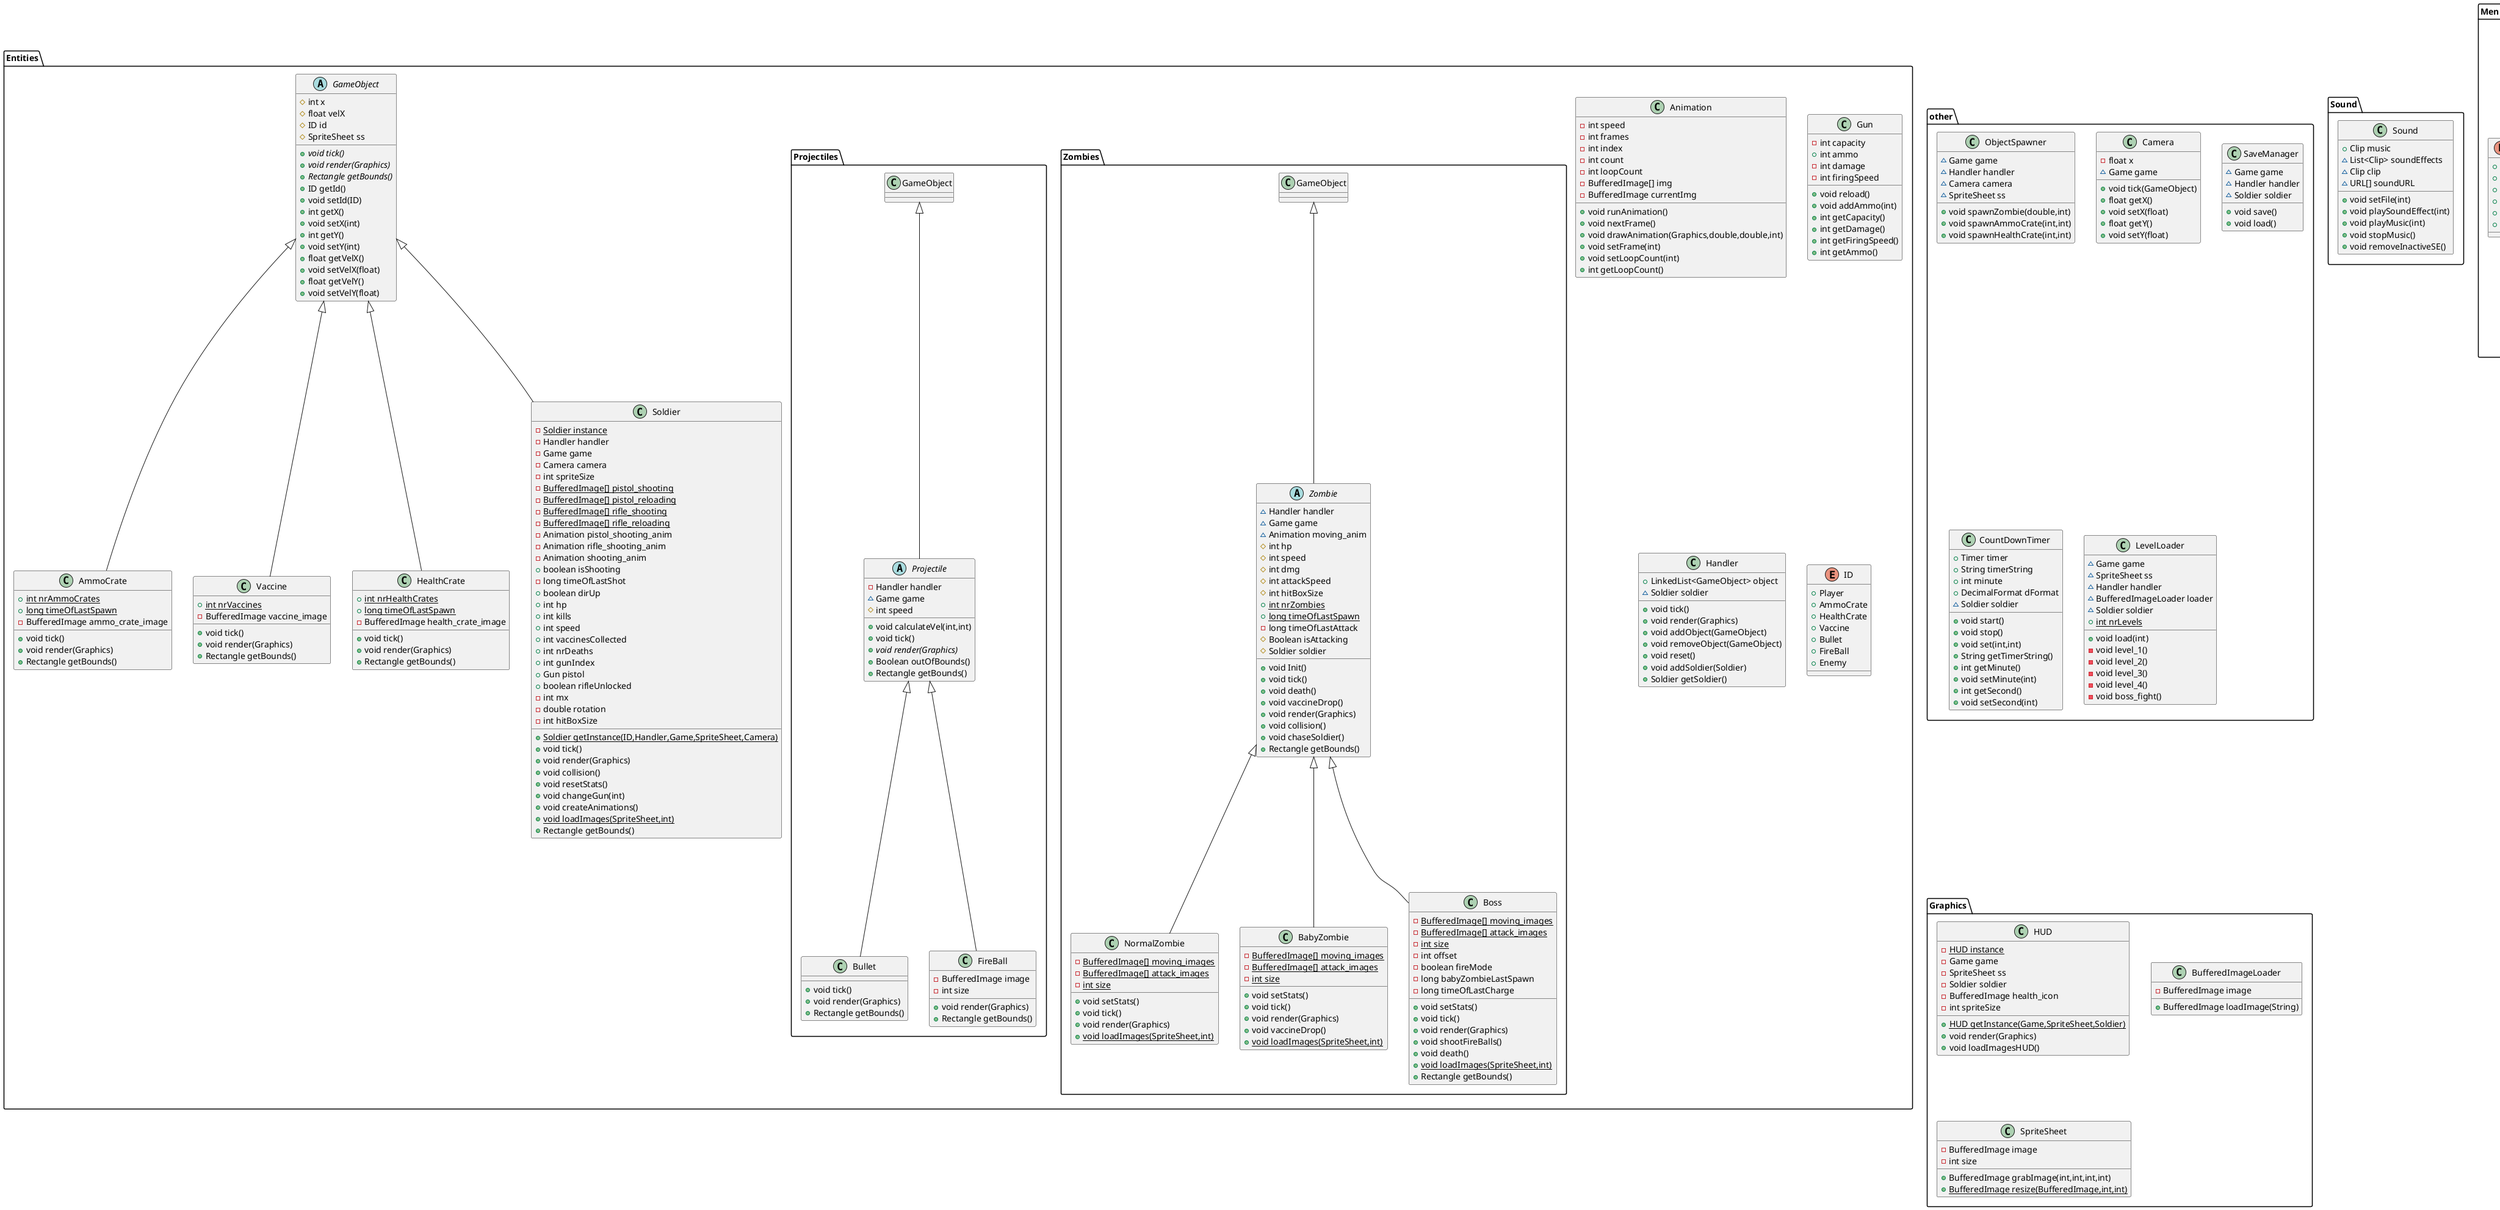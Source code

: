 @startuml
class Entities.AmmoCrate {
+ {static} int nrAmmoCrates
+ {static} long timeOfLastSpawn
- BufferedImage ammo_crate_image
+ void tick()
+ void render(Graphics)
+ Rectangle getBounds()
}
class Entities.Animation {
- int speed
- int frames
- int index
- int count
- int loopCount
- BufferedImage[] img
- BufferedImage currentImg
+ void runAnimation()
+ void nextFrame()
+ void drawAnimation(Graphics,double,double,int)
+ void setFrame(int)
+ void setLoopCount(int)
+ int getLoopCount()
}
class Entities.Vaccine {
+ {static} int nrVaccines
- BufferedImage vaccine_image
+ void tick()
+ void render(Graphics)
+ Rectangle getBounds()
}
class Sound.Sound {
+ Clip music
~ List<Clip> soundEffects
~ Clip clip
~ URL[] soundURL
+ void setFile(int)
+ void playSoundEffect(int)
+ void playMusic(int)
+ void stopMusic()
+ void removeInactiveSE()
}
class other.ObjectSpawner {
~ Game game
~ Handler handler
~ Camera camera
~ SpriteSheet ss
+ void spawnZombie(double,int)
+ void spawnAmmoCrate(int,int)
+ void spawnHealthCrate(int,int)
}
abstract class Entities.Zombies.Zombie {
~ Handler handler
~ Game game
~ Animation moving_anim
# int hp
# int speed
# int dmg
# int attackSpeed
# int hitBoxSize
+ {static} int nrZombies
+ {static} long timeOfLastSpawn
- long timeOfLastAttack
# Boolean isAttacking
# Soldier soldier
+ void Init()
+ void tick()
+ void death()
+ void vaccineDrop()
+ void render(Graphics)
+ void collision()
+ void chaseSoldier()
+ Rectangle getBounds()
}
class other.Camera {
- float x
~ Game game
+ void tick(GameObject)
+ float getX()
+ void setX(float)
+ float getY()
+ void setY(float)
}
class Entities.Gun {
- int capacity
+ int ammo
- int damage
- int firingSpeed
+ void reload()
+ void addAmmo(int)
+ int getCapacity()
+ int getDamage()
+ int getFiringSpeed()
+ int getAmmo()
}
abstract class Entities.GameObject {
# int x
# float velX
# ID id
# SpriteSheet ss
+ {abstract}void tick()
+ {abstract}void render(Graphics)
+ {abstract}Rectangle getBounds()
+ ID getId()
+ void setId(ID)
+ int getX()
+ void setX(int)
+ int getY()
+ void setY(int)
+ float getVelX()
+ void setVelX(float)
+ float getVelY()
+ void setVelY(float)
}
class Entities.Projectiles.Bullet {
+ void tick()
+ void render(Graphics)
+ Rectangle getBounds()
}
class Entities.HealthCrate {
+ {static} int nrHealthCrates
+ {static} long timeOfLastSpawn
- BufferedImage health_crate_image
+ void tick()
+ void render(Graphics)
+ Rectangle getBounds()
}
class Menu.MenuManager {
- Game game
- Soldier soldier
- int width
- BufferedImage menu_image
- MenuState state
- int select
+ void render(Graphics)
+ void input(int)
+ void setState(MenuState)
+ MenuState getState()
- void renderMainMenu(Graphics)
- void renderPauseMenu(Graphics)
- void renderAboutPage(Graphics)
- void renderLevelFinished(Graphics)
- void renderGameFinished(Graphics)
- void renderSettingsMenu(Graphics)
- void mainMenuInput(int)
- void pauseMenuInput(int)
- void aboutPageInput(int)
- void levelFinishedInput(int)
- void gameFinishedInput(int)
- void settingsMenuInput(int)
- void menuNavigation(int,int)
- void renderLevelPassed(Graphics)
- void renderLevelLost(Graphics)
}
class other.SaveManager {
~ Game game
~ Handler handler
~ Soldier soldier
+ void save()
+ void load()
}
class Entities.Soldier {
- {static} Soldier instance
- Handler handler
- Game game
- Camera camera
- int spriteSize
- {static} BufferedImage[] pistol_shooting
- {static} BufferedImage[] pistol_reloading
- {static} BufferedImage[] rifle_shooting
- {static} BufferedImage[] rifle_reloading
- Animation pistol_shooting_anim
- Animation rifle_shooting_anim
- Animation shooting_anim
+ boolean isShooting
- long timeOfLastShot
+ boolean dirUp
+ int hp
+ int kills
+ int speed
+ int vaccinesCollected
+ int nrDeaths
+ int gunIndex
+ Gun pistol
+ boolean rifleUnlocked
- int mx
- double rotation
- int hitBoxSize
+ {static} Soldier getInstance(ID,Handler,Game,SpriteSheet,Camera)
+ void tick()
+ void render(Graphics)
+ void collision()
+ void resetStats()
+ void changeGun(int)
+ void createAnimations()
+ {static} void loadImages(SpriteSheet,int)
+ Rectangle getBounds()
}
enum Menu.MenuState {
+  mainMenu
+  pauseMenu
+  aboutPage
+  levelFinished
+  gameFinished
+  settingsMenu
}
class Main.Game {
- boolean isRunning
+ boolean won
- Thread thread
- Handler handler
- Camera camera
- SpriteSheet ss
- Sound sound
+ int width
+ int height
+ boolean soundOn
+ int spriteSize
+ BufferedImage map
- int fps
+ CountDownTimer countDownTimer
- ObjectSpawner objectSpawner
+ LevelLoader levelLoader
+ int levelIndex
- HUD hud
+ Soldier soldier
+ MenuManager menuManager
+ boolean inMenu
- SaveManager saveManager
+ int difficulty
+ {static} void main(String[])
- void start()
- void stop()
+ void run()
+ void tick()
+ void render()
+ void saveGame()
+ void loadGame()
+ void playMusic(int)
+ void stopMusic()
+ void muteMusic()
+ void unmuteMusic()
+ void playSoundEffect(int)
+ void renderGame(Graphics)
+ void renderLoadingScreen(Graphics)
}
class Graphics.HUD {
- {static} HUD instance
- Game game
- SpriteSheet ss
- Soldier soldier
- BufferedImage health_icon
- int spriteSize
+ {static} HUD getInstance(Game,SpriteSheet,Soldier)
+ void render(Graphics)
+ void loadImagesHUD()
}
class other.CountDownTimer {
+ Timer timer
+ String timerString
+ int minute
+ DecimalFormat dFormat
~ Soldier soldier
+ void start()
+ void stop()
+ void set(int,int)
+ String getTimerString()
+ int getMinute()
+ void setMinute(int)
+ int getSecond()
+ void setSecond(int)
}
class Entities.Handler {
+ LinkedList<GameObject> object
~ Soldier soldier
+ void tick()
+ void render(Graphics)
+ void addObject(GameObject)
+ void removeObject(GameObject)
+ void reset()
+ void addSoldier(Soldier)
+ Soldier getSoldier()
}
abstract class Entities.Projectiles.Projectile {
- Handler handler
~ Game game
# int speed
+ void calculateVel(int,int)
+ void tick()
+ {abstract}void render(Graphics)
+ Boolean outOfBounds()
+ Rectangle getBounds()
}
class other.LevelLoader {
~ Game game
~ SpriteSheet ss
~ Handler handler
~ BufferedImageLoader loader
~ Soldier soldier
+ {static} int nrLevels
+ void load(int)
- void level_1()
- void level_2()
- void level_3()
- void level_4()
- void boss_fight()
}
class Entities.Zombies.NormalZombie {
- {static} BufferedImage[] moving_images
- {static} BufferedImage[] attack_images
- {static} int size
+ void setStats()
+ void tick()
+ void render(Graphics)
+ {static} void loadImages(SpriteSheet,int)
}
class Graphics.BufferedImageLoader {
- BufferedImage image
+ BufferedImage loadImage(String)
}
enum Entities.ID {
+  Player
+  AmmoCrate
+  HealthCrate
+  Vaccine
+  Bullet
+  FireBall
+  Enemy
}
class Entities.Zombies.BabyZombie {
- {static} BufferedImage[] moving_images
- {static} BufferedImage[] attack_images
- {static} int size
+ void setStats()
+ void tick()
+ void render(Graphics)
+ void vaccineDrop()
+ {static} void loadImages(SpriteSheet,int)
}
class Entities.Zombies.Boss {
- {static} BufferedImage[] moving_images
- {static} BufferedImage[] attack_images
- {static} int size
- int offset
- boolean fireMode
- long babyZombieLastSpawn
- long timeOfLastCharge
+ void setStats()
+ void tick()
+ void render(Graphics)
+ void shootFireBalls()
+ void death()
+ {static} void loadImages(SpriteSheet,int)
+ Rectangle getBounds()
}
class Main.Window {
}
class Graphics.SpriteSheet {
- BufferedImage image
- int size
+ BufferedImage grabImage(int,int,int,int)
+ {static} BufferedImage resize(BufferedImage,int,int)
}
class Exceptions.InvalidAudioException {
}
class Inputs.MouseInput {
- Game game
- Soldier soldier
+ void mousePressed(MouseEvent)
+ void mouseReleased(MouseEvent)
}
class Inputs.KeyInput {
~ Game game
~ Soldier soldier
+ void keyPressed(KeyEvent)
+ void keyReleased(KeyEvent)
+ void gameRunningInput(int)
}
class Entities.Projectiles.FireBall {
- BufferedImage image
- int size
+ void render(Graphics)
+ Rectangle getBounds()
}


Entities.GameObject <|-- Entities.AmmoCrate
Entities.GameObject <|-- Entities.Vaccine
Entities.Zombies.GameObject <|-- Entities.Zombies.Zombie
Entities.Projectiles.Projectile <|-- Entities.Projectiles.Bullet
Entities.GameObject <|-- Entities.HealthCrate
Entities.GameObject <|-- Entities.Soldier
Main.Runnable <|.. Main.Game
Main.Canvas <|-- Main.Game
Entities.Projectiles.GameObject <|-- Entities.Projectiles.Projectile
Entities.Zombies.Zombie <|-- Entities.Zombies.NormalZombie
Entities.Zombies.Zombie <|-- Entities.Zombies.BabyZombie
Entities.Zombies.Zombie <|-- Entities.Zombies.Boss
Exceptions.Exception <|-- Exceptions.InvalidAudioException
java.awt.event.MouseAdapter <|-- Inputs.MouseInput
java.awt.event.KeyAdapter <|-- Inputs.KeyInput
Entities.Projectiles.Projectile <|-- Entities.Projectiles.FireBall
@enduml